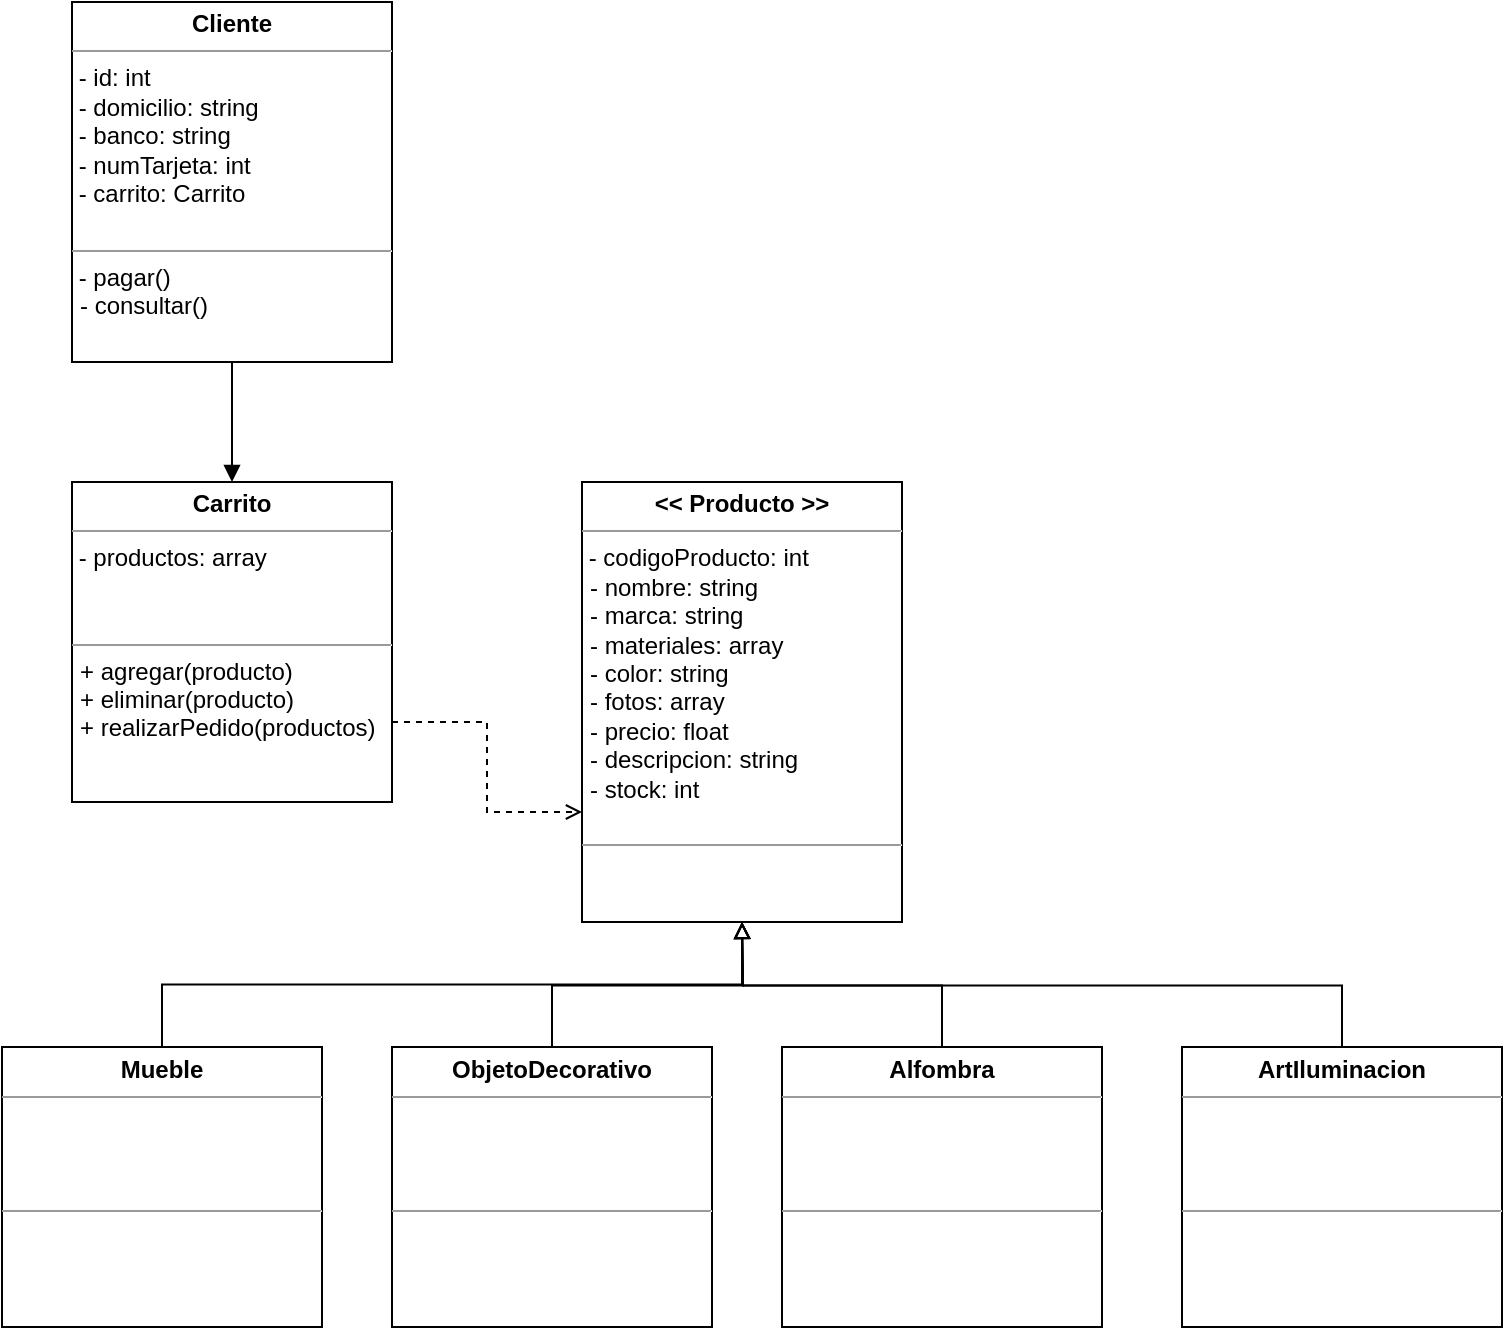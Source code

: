 <mxfile version="10.7.6" type="device"><diagram id="OyHIVWtvaUBkJy7xLwqj" name="Page-1"><mxGraphModel dx="1394" dy="803" grid="1" gridSize="10" guides="1" tooltips="1" connect="1" arrows="1" fold="1" page="1" pageScale="1" pageWidth="1100" pageHeight="850" math="0" shadow="0"><root><mxCell id="0"/><mxCell id="1" parent="0"/><mxCell id="Ea5c1LZEpfDc9IIjuuT9-1" value="&lt;p style=&quot;margin: 0px ; margin-top: 4px ; text-align: center&quot;&gt;&lt;b&gt;Cliente&lt;/b&gt;&lt;/p&gt;&lt;hr size=&quot;1&quot;&gt;&lt;div&gt;&amp;nbsp;- id: int&lt;br&gt;&lt;/div&gt;&lt;div&gt;&amp;nbsp;- domicilio: string&lt;/div&gt;&lt;div&gt;&amp;nbsp;- banco: string&lt;br&gt;&lt;/div&gt;&lt;div&gt;&amp;nbsp;- numTarjeta: int&lt;/div&gt;&lt;div&gt;&amp;nbsp;- carrito: Carrito&lt;br&gt;&lt;/div&gt;&lt;p style=&quot;margin: 0px ; margin-left: 4px&quot;&gt;&lt;br&gt;&lt;/p&gt;&lt;hr size=&quot;1&quot;&gt;&amp;nbsp;&lt;span&gt;- pagar()&lt;/span&gt;&lt;br&gt;&lt;p style=&quot;margin: 0px ; margin-left: 4px&quot;&gt;- consultar()&lt;br&gt;&lt;/p&gt;" style="verticalAlign=top;align=left;overflow=fill;fontSize=12;fontFamily=Helvetica;html=1;" parent="1" vertex="1"><mxGeometry x="215" y="60" width="160" height="180" as="geometry"/></mxCell><mxCell id="Ea5c1LZEpfDc9IIjuuT9-2" value="&lt;p style=&quot;margin: 0px ; margin-top: 4px ; text-align: center&quot;&gt;&lt;b&gt;&amp;lt;&amp;lt; Producto &amp;gt;&amp;gt;&lt;br&gt;&lt;/b&gt;&lt;/p&gt;&lt;hr size=&quot;1&quot;&gt;&amp;nbsp;- codigoProducto: int&lt;p style=&quot;margin: 0px ; margin-left: 4px&quot;&gt;- nombre: string&lt;/p&gt;&lt;p style=&quot;margin: 0px ; margin-left: 4px&quot;&gt;- marca: string&lt;br&gt;&lt;/p&gt;&lt;p style=&quot;margin: 0px ; margin-left: 4px&quot;&gt;- materiales: array&lt;/p&gt;&lt;p style=&quot;margin: 0px ; margin-left: 4px&quot;&gt;- color: string&lt;br&gt;&lt;/p&gt;&lt;p style=&quot;margin: 0px ; margin-left: 4px&quot;&gt;- fotos: array&lt;/p&gt;&lt;p style=&quot;margin: 0px ; margin-left: 4px&quot;&gt;- precio: float&lt;/p&gt;&lt;p style=&quot;margin: 0px ; margin-left: 4px&quot;&gt;- descripcion: string&lt;/p&gt;&lt;p style=&quot;margin: 0px ; margin-left: 4px&quot;&gt;- stock: int&lt;/p&gt;&lt;p style=&quot;margin: 0px ; margin-left: 4px&quot;&gt;&lt;br&gt;&lt;/p&gt;&lt;hr size=&quot;1&quot;&gt;&lt;p style=&quot;margin: 0px ; margin-left: 4px&quot;&gt;&lt;br&gt;&lt;/p&gt;" style="verticalAlign=top;align=left;overflow=fill;fontSize=12;fontFamily=Helvetica;html=1;" parent="1" vertex="1"><mxGeometry x="470" y="300" width="160" height="220" as="geometry"/></mxCell><mxCell id="nsFjnc3MCH-Ii1GRck8H-4" style="edgeStyle=orthogonalEdgeStyle;rounded=0;orthogonalLoop=1;jettySize=auto;html=1;exitX=0.5;exitY=0;exitDx=0;exitDy=0;endArrow=block;endFill=0;" edge="1" parent="1" source="Ea5c1LZEpfDc9IIjuuT9-7" target="Ea5c1LZEpfDc9IIjuuT9-2"><mxGeometry relative="1" as="geometry"/></mxCell><mxCell id="Ea5c1LZEpfDc9IIjuuT9-7" value="&lt;p style=&quot;margin: 0px ; margin-top: 4px ; text-align: center&quot;&gt;&lt;b&gt;Mueble&lt;/b&gt;&lt;/p&gt;&lt;hr size=&quot;1&quot;&gt;&lt;p style=&quot;margin: 0px ; margin-left: 4px&quot;&gt;&lt;br&gt;&lt;/p&gt;&lt;p style=&quot;margin: 0px ; margin-left: 4px&quot;&gt;&lt;br&gt;&lt;/p&gt;&lt;p style=&quot;margin: 0px ; margin-left: 4px&quot;&gt;&lt;br&gt;&lt;/p&gt;&lt;hr size=&quot;1&quot;&gt;&lt;p style=&quot;margin: 0px ; margin-left: 4px&quot;&gt;&lt;br&gt;&lt;/p&gt;" style="verticalAlign=top;align=left;overflow=fill;fontSize=12;fontFamily=Helvetica;html=1;" parent="1" vertex="1"><mxGeometry x="180" y="582.5" width="160" height="140" as="geometry"/></mxCell><mxCell id="nsFjnc3MCH-Ii1GRck8H-5" style="edgeStyle=orthogonalEdgeStyle;rounded=0;orthogonalLoop=1;jettySize=auto;html=1;exitX=0.5;exitY=0;exitDx=0;exitDy=0;endArrow=block;endFill=0;" edge="1" parent="1" source="Ea5c1LZEpfDc9IIjuuT9-8"><mxGeometry relative="1" as="geometry"><mxPoint x="550" y="520" as="targetPoint"/></mxGeometry></mxCell><mxCell id="Ea5c1LZEpfDc9IIjuuT9-8" value="&lt;p style=&quot;margin: 0px ; margin-top: 4px ; text-align: center&quot;&gt;&lt;b&gt;ObjetoDecorativo&lt;/b&gt;&lt;/p&gt;&lt;hr size=&quot;1&quot;&gt;&lt;p style=&quot;margin: 0px ; margin-left: 4px&quot;&gt;&lt;br&gt;&lt;/p&gt;&lt;p style=&quot;margin: 0px ; margin-left: 4px&quot;&gt;&lt;br&gt;&lt;/p&gt;&lt;p style=&quot;margin: 0px ; margin-left: 4px&quot;&gt;&lt;br&gt;&lt;/p&gt;&lt;hr size=&quot;1&quot;&gt;&lt;p style=&quot;margin: 0px ; margin-left: 4px&quot;&gt;&lt;br&gt;&lt;/p&gt;" style="verticalAlign=top;align=left;overflow=fill;fontSize=12;fontFamily=Helvetica;html=1;" parent="1" vertex="1"><mxGeometry x="375" y="582.5" width="160" height="140" as="geometry"/></mxCell><mxCell id="nsFjnc3MCH-Ii1GRck8H-7" style="edgeStyle=orthogonalEdgeStyle;rounded=0;orthogonalLoop=1;jettySize=auto;html=1;exitX=0.5;exitY=0;exitDx=0;exitDy=0;endArrow=block;endFill=0;" edge="1" parent="1" source="Ea5c1LZEpfDc9IIjuuT9-9"><mxGeometry relative="1" as="geometry"><mxPoint x="550" y="520" as="targetPoint"/></mxGeometry></mxCell><mxCell id="Ea5c1LZEpfDc9IIjuuT9-9" value="&lt;p style=&quot;margin: 0px ; margin-top: 4px ; text-align: center&quot;&gt;&lt;b&gt;ArtIluminacion&lt;/b&gt;&lt;/p&gt;&lt;hr size=&quot;1&quot;&gt;&lt;p style=&quot;margin: 0px ; margin-left: 4px&quot;&gt;&lt;br&gt;&lt;/p&gt;&lt;p style=&quot;margin: 0px ; margin-left: 4px&quot;&gt;&lt;br&gt;&lt;/p&gt;&lt;p style=&quot;margin: 0px ; margin-left: 4px&quot;&gt;&lt;br&gt;&lt;/p&gt;&lt;hr size=&quot;1&quot;&gt;" style="verticalAlign=top;align=left;overflow=fill;fontSize=12;fontFamily=Helvetica;html=1;" parent="1" vertex="1"><mxGeometry x="770" y="582.5" width="160" height="140" as="geometry"/></mxCell><mxCell id="nsFjnc3MCH-Ii1GRck8H-6" style="edgeStyle=orthogonalEdgeStyle;rounded=0;orthogonalLoop=1;jettySize=auto;html=1;exitX=0.5;exitY=0;exitDx=0;exitDy=0;endArrow=block;endFill=0;" edge="1" parent="1" source="Ea5c1LZEpfDc9IIjuuT9-10"><mxGeometry relative="1" as="geometry"><mxPoint x="550" y="520" as="targetPoint"/></mxGeometry></mxCell><mxCell id="Ea5c1LZEpfDc9IIjuuT9-10" value="&lt;p style=&quot;margin: 0px ; margin-top: 4px ; text-align: center&quot;&gt;&lt;b&gt;Alfombra&lt;/b&gt;&lt;/p&gt;&lt;hr size=&quot;1&quot;&gt;&lt;p style=&quot;margin: 0px ; margin-left: 4px&quot;&gt;&lt;br&gt;&lt;/p&gt;&lt;p style=&quot;margin: 0px ; margin-left: 4px&quot;&gt;&lt;br&gt;&lt;/p&gt;&lt;p style=&quot;margin: 0px ; margin-left: 4px&quot;&gt;&lt;br&gt;&lt;/p&gt;&lt;hr size=&quot;1&quot;&gt;&lt;p style=&quot;margin: 0px ; margin-left: 4px&quot;&gt;&lt;br&gt;&lt;/p&gt;" style="verticalAlign=top;align=left;overflow=fill;fontSize=12;fontFamily=Helvetica;html=1;" parent="1" vertex="1"><mxGeometry x="570" y="582.5" width="160" height="140" as="geometry"/></mxCell><mxCell id="Ea5c1LZEpfDc9IIjuuT9-12" value="" style="endArrow=block;endFill=1;html=1;edgeStyle=orthogonalEdgeStyle;align=left;verticalAlign=top;exitX=0.5;exitY=1;exitDx=0;exitDy=0;entryX=0.5;entryY=0;entryDx=0;entryDy=0;" parent="1" source="Ea5c1LZEpfDc9IIjuuT9-1" target="Ea5c1LZEpfDc9IIjuuT9-14" edge="1"><mxGeometry x="-1" relative="1" as="geometry"><mxPoint x="240" y="380" as="sourcePoint"/><mxPoint x="295" y="290" as="targetPoint"/></mxGeometry></mxCell><mxCell id="Ea5c1LZEpfDc9IIjuuT9-13" value="" style="resizable=0;html=1;align=left;verticalAlign=bottom;labelBackgroundColor=#ffffff;fontSize=10;" parent="Ea5c1LZEpfDc9IIjuuT9-12" connectable="0" vertex="1"><mxGeometry x="-1" relative="1" as="geometry"/></mxCell><mxCell id="nsFjnc3MCH-Ii1GRck8H-1" style="edgeStyle=orthogonalEdgeStyle;rounded=0;orthogonalLoop=1;jettySize=auto;html=1;exitX=1;exitY=0.75;exitDx=0;exitDy=0;entryX=0;entryY=0.75;entryDx=0;entryDy=0;dashed=1;endArrow=open;endFill=0;" edge="1" parent="1" source="Ea5c1LZEpfDc9IIjuuT9-14" target="Ea5c1LZEpfDc9IIjuuT9-2"><mxGeometry relative="1" as="geometry"/></mxCell><mxCell id="Ea5c1LZEpfDc9IIjuuT9-14" value="&lt;p style=&quot;margin: 0px ; margin-top: 4px ; text-align: center&quot;&gt;&lt;b&gt;Carrito&lt;/b&gt;&lt;/p&gt;&lt;hr size=&quot;1&quot;&gt;&lt;div&gt;&amp;nbsp;- productos: array&lt;br&gt;&lt;/div&gt;&lt;div&gt;&lt;br&gt;&lt;/div&gt;&lt;div&gt;&lt;br&gt;&lt;/div&gt;&lt;hr size=&quot;1&quot;&gt;&lt;p style=&quot;margin: 0px ; margin-left: 4px&quot;&gt;+ agregar(producto)&lt;/p&gt;&lt;p style=&quot;margin: 0px ; margin-left: 4px&quot;&gt;+ eliminar(producto)&lt;br&gt;&lt;/p&gt;&lt;p style=&quot;margin: 0px ; margin-left: 4px&quot;&gt;+ realizarPedido(productos)&lt;/p&gt;" style="verticalAlign=top;align=left;overflow=fill;fontSize=12;fontFamily=Helvetica;html=1;" parent="1" vertex="1"><mxGeometry x="215" y="300" width="160" height="160" as="geometry"/></mxCell></root></mxGraphModel></diagram></mxfile>